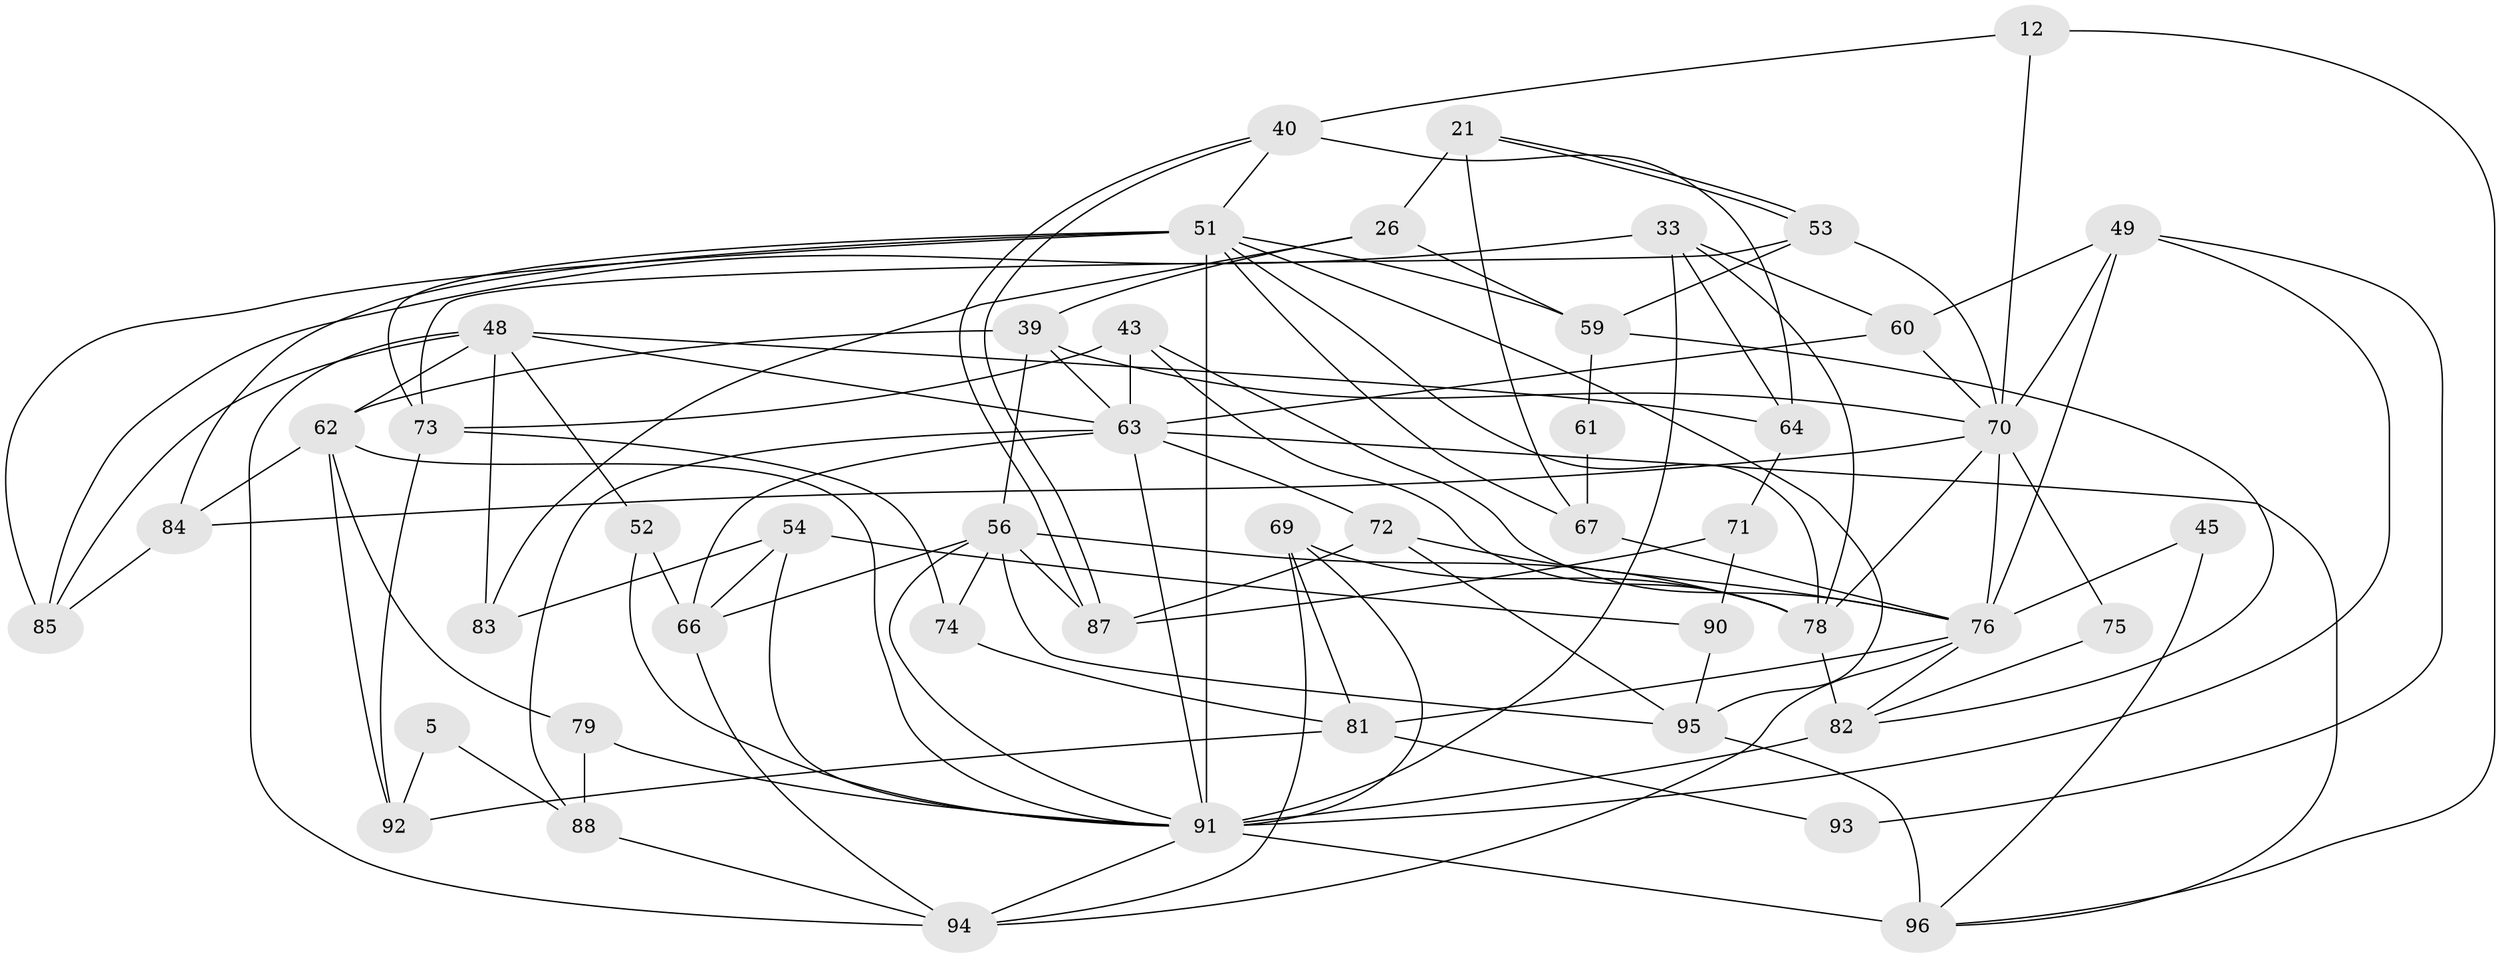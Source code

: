 // original degree distribution, {5: 0.22916666666666666, 4: 0.3020833333333333, 3: 0.23958333333333334, 2: 0.125, 6: 0.07291666666666667, 7: 0.010416666666666666, 8: 0.020833333333333332}
// Generated by graph-tools (version 1.1) at 2025/49/03/09/25 04:49:26]
// undirected, 48 vertices, 115 edges
graph export_dot {
graph [start="1"]
  node [color=gray90,style=filled];
  5;
  12;
  21;
  26 [super="+18"];
  33 [super="+19"];
  39;
  40 [super="+2"];
  43;
  45;
  48 [super="+10"];
  49 [super="+30"];
  51 [super="+28+25+24+20"];
  52;
  53;
  54;
  56 [super="+6"];
  59 [super="+37"];
  60;
  61;
  62 [super="+32"];
  63 [super="+35+46"];
  64;
  66;
  67 [super="+27"];
  69 [super="+13"];
  70 [super="+14"];
  71;
  72;
  73 [super="+4+41+68"];
  74;
  75;
  76 [super="+29+36"];
  78 [super="+22+58"];
  79;
  81;
  82 [super="+57"];
  83 [super="+42"];
  84 [super="+65"];
  85 [super="+50"];
  87 [super="+38"];
  88 [super="+44"];
  90;
  91 [super="+80+89"];
  92;
  93;
  94;
  95 [super="+7"];
  96 [super="+86"];
  5 -- 88;
  5 -- 92;
  12 -- 70 [weight=2];
  12 -- 40 [weight=2];
  12 -- 96;
  21 -- 53;
  21 -- 53;
  21 -- 26 [weight=2];
  21 -- 67 [weight=2];
  26 -- 39;
  26 -- 59;
  26 -- 83;
  33 -- 60;
  33 -- 64;
  33 -- 85 [weight=2];
  33 -- 78;
  33 -- 91;
  39 -- 62 [weight=2];
  39 -- 70;
  39 -- 56;
  39 -- 63;
  40 -- 87;
  40 -- 87;
  40 -- 64;
  40 -- 51;
  43 -- 78;
  43 -- 63;
  43 -- 73 [weight=2];
  43 -- 76;
  45 -- 96;
  45 -- 76;
  48 -- 85 [weight=2];
  48 -- 62 [weight=2];
  48 -- 64;
  48 -- 83;
  48 -- 52;
  48 -- 94;
  48 -- 63;
  49 -- 60 [weight=2];
  49 -- 70;
  49 -- 93;
  49 -- 91;
  49 -- 76;
  51 -- 84 [weight=2];
  51 -- 95;
  51 -- 67 [weight=3];
  51 -- 78 [weight=2];
  51 -- 85 [weight=2];
  51 -- 91 [weight=4];
  51 -- 59;
  51 -- 73;
  52 -- 66;
  52 -- 91;
  53 -- 59 [weight=2];
  53 -- 70;
  53 -- 73;
  54 -- 66;
  54 -- 90;
  54 -- 83;
  54 -- 91;
  56 -- 74;
  56 -- 87;
  56 -- 66;
  56 -- 95;
  56 -- 78 [weight=2];
  56 -- 91;
  59 -- 61;
  59 -- 82;
  60 -- 70;
  60 -- 63;
  61 -- 67;
  62 -- 79;
  62 -- 92;
  62 -- 91;
  62 -- 84;
  63 -- 72;
  63 -- 88;
  63 -- 96;
  63 -- 66;
  63 -- 91;
  64 -- 71;
  66 -- 94;
  67 -- 76;
  69 -- 94 [weight=2];
  69 -- 81;
  69 -- 78;
  69 -- 91;
  70 -- 75;
  70 -- 78;
  70 -- 84;
  70 -- 76;
  71 -- 90;
  71 -- 87;
  72 -- 95 [weight=2];
  72 -- 87;
  72 -- 76;
  73 -- 74;
  73 -- 92;
  74 -- 81;
  75 -- 82;
  76 -- 81;
  76 -- 82;
  76 -- 94;
  78 -- 82;
  79 -- 91;
  79 -- 88;
  81 -- 92;
  81 -- 93;
  82 -- 91 [weight=3];
  84 -- 85;
  88 -- 94 [weight=2];
  90 -- 95;
  91 -- 94;
  91 -- 96;
  95 -- 96 [weight=3];
}
